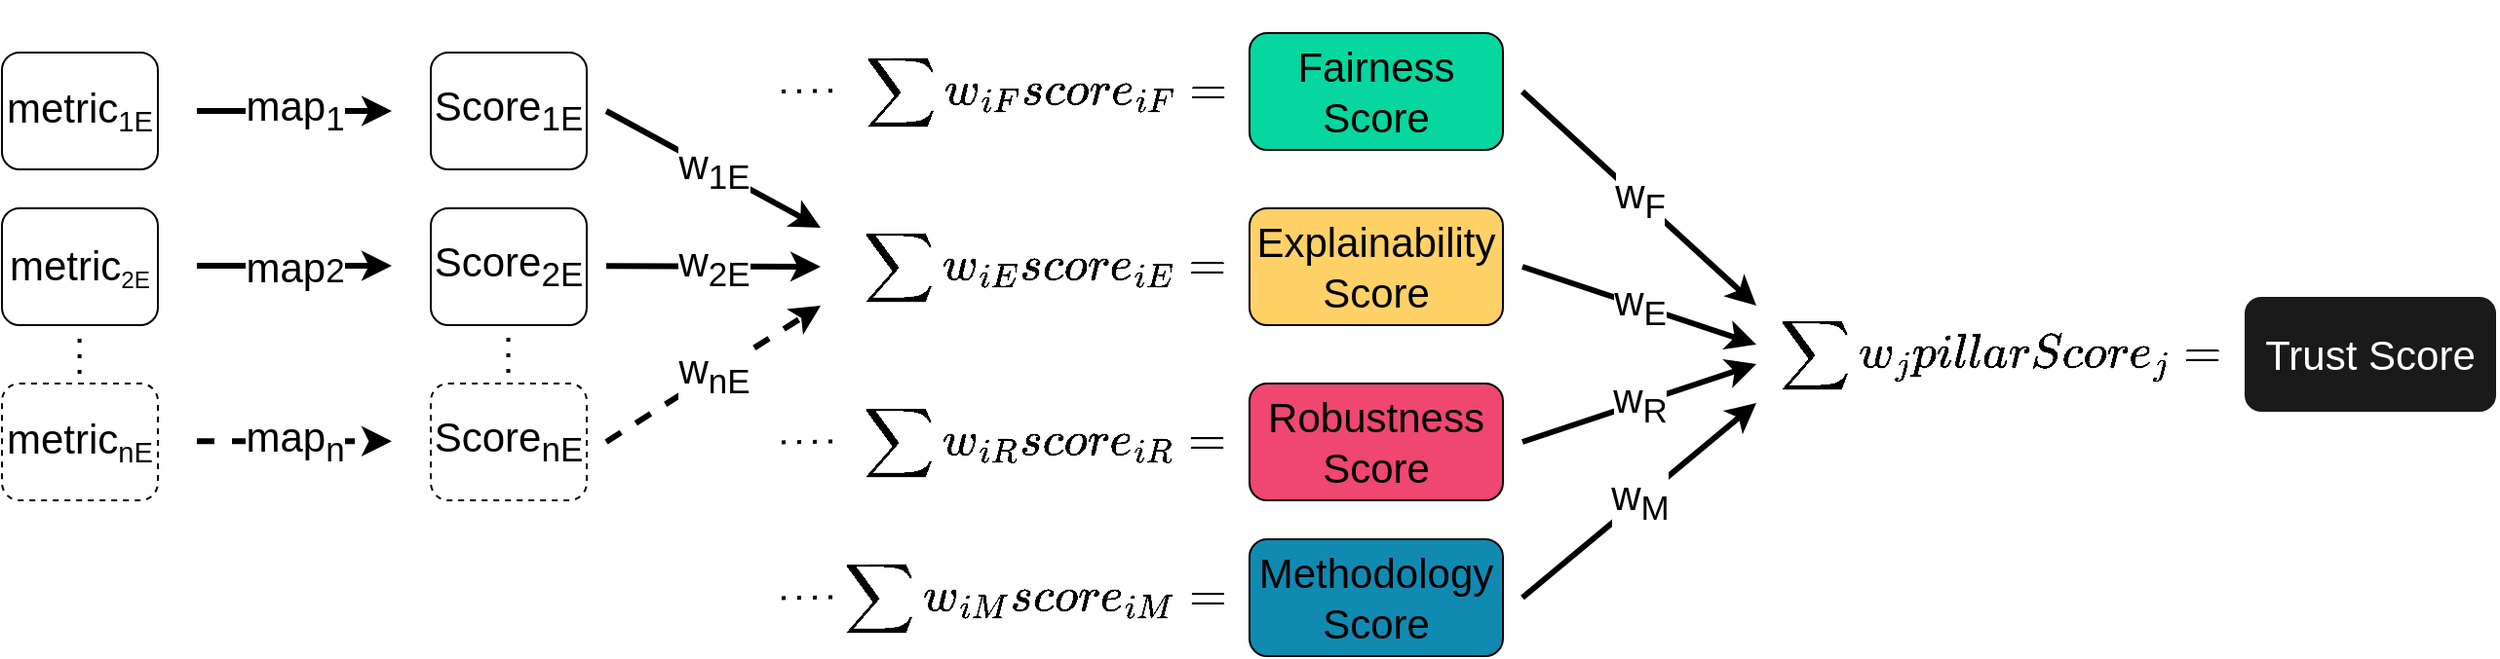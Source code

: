<mxfile version="15.7.0" type="github">
  <diagram id="90_oPOw2xlY_rsWEG6VP" name="Page-1">
    <mxGraphModel dx="1422" dy="793" grid="1" gridSize="10" guides="1" tooltips="1" connect="1" arrows="1" fold="1" page="1" pageScale="1" pageWidth="1600" pageHeight="1200" math="1" shadow="0">
      <root>
        <mxCell id="0" />
        <mxCell id="1" parent="0" />
        <mxCell id="xaC7bcNHMwfUWVUWs_N--5" value="metric&lt;span style=&quot;font-size: 17.5px&quot;&gt;&lt;sub&gt;1E&lt;/sub&gt;&lt;/span&gt;" style="rounded=1;whiteSpace=wrap;html=1;fontSize=21;" parent="1" vertex="1">
          <mxGeometry x="20" y="430" width="80" height="60" as="geometry" />
        </mxCell>
        <mxCell id="xaC7bcNHMwfUWVUWs_N--7" value="" style="endArrow=classic;html=1;rounded=0;fontSize=21;strokeWidth=3;" parent="1" edge="1">
          <mxGeometry relative="1" as="geometry">
            <mxPoint x="120" y="460" as="sourcePoint" />
            <mxPoint x="220" y="460" as="targetPoint" />
            <Array as="points">
              <mxPoint x="170" y="460" />
            </Array>
          </mxGeometry>
        </mxCell>
        <mxCell id="xaC7bcNHMwfUWVUWs_N--8" value="map&lt;sub&gt;1&lt;/sub&gt;" style="edgeLabel;resizable=0;html=1;align=center;verticalAlign=middle;fontSize=21;" parent="xaC7bcNHMwfUWVUWs_N--7" connectable="0" vertex="1">
          <mxGeometry relative="1" as="geometry" />
        </mxCell>
        <mxCell id="xaC7bcNHMwfUWVUWs_N--10" value="" style="endArrow=classic;html=1;rounded=0;fontSize=21;strokeWidth=3;strokeColor=none;" parent="1" edge="1">
          <mxGeometry width="50" height="50" relative="1" as="geometry">
            <mxPoint x="390" y="460" as="sourcePoint" />
            <mxPoint x="440" y="410" as="targetPoint" />
          </mxGeometry>
        </mxCell>
        <mxCell id="xaC7bcNHMwfUWVUWs_N--11" value="" style="endArrow=classic;html=1;rounded=0;fontSize=21;strokeWidth=3;jumpStyle=sharp;strokeColor=none;" parent="1" edge="1">
          <mxGeometry width="50" height="50" relative="1" as="geometry">
            <mxPoint x="390" y="460" as="sourcePoint" />
            <mxPoint x="440" y="410" as="targetPoint" />
          </mxGeometry>
        </mxCell>
        <mxCell id="xaC7bcNHMwfUWVUWs_N--14" value="metric&lt;span style=&quot;font-size: 17.5px&quot;&gt;&lt;sub&gt;nE&lt;/sub&gt;&lt;/span&gt;" style="rounded=1;whiteSpace=wrap;html=1;fontSize=21;dashed=1;" parent="1" vertex="1">
          <mxGeometry x="20" y="600" width="80" height="60" as="geometry" />
        </mxCell>
        <mxCell id="xaC7bcNHMwfUWVUWs_N--15" value="metric&lt;span style=&quot;font-size: 14.583px&quot;&gt;&lt;sub&gt;2E&lt;/sub&gt;&lt;/span&gt;" style="rounded=1;whiteSpace=wrap;html=1;fontSize=21;" parent="1" vertex="1">
          <mxGeometry x="20" y="510" width="80" height="60" as="geometry" />
        </mxCell>
        <mxCell id="xaC7bcNHMwfUWVUWs_N--16" value="" style="endArrow=classic;html=1;rounded=0;fontSize=21;strokeWidth=3;" parent="1" edge="1">
          <mxGeometry relative="1" as="geometry">
            <mxPoint x="120" y="539.5" as="sourcePoint" />
            <mxPoint x="220" y="539.5" as="targetPoint" />
            <Array as="points">
              <mxPoint x="170" y="539.5" />
            </Array>
          </mxGeometry>
        </mxCell>
        <mxCell id="xaC7bcNHMwfUWVUWs_N--17" value="map&lt;span style=&quot;font-size: 17.5px&quot;&gt;2&lt;/span&gt;" style="edgeLabel;resizable=0;html=1;align=center;verticalAlign=middle;fontSize=21;" parent="xaC7bcNHMwfUWVUWs_N--16" connectable="0" vertex="1">
          <mxGeometry relative="1" as="geometry" />
        </mxCell>
        <mxCell id="xaC7bcNHMwfUWVUWs_N--18" value="" style="endArrow=classic;html=1;rounded=0;dashed=1;fontSize=21;strokeWidth=3;jumpStyle=sharp;" parent="1" edge="1">
          <mxGeometry relative="1" as="geometry">
            <mxPoint x="120" y="629.66" as="sourcePoint" />
            <mxPoint x="220" y="629.66" as="targetPoint" />
          </mxGeometry>
        </mxCell>
        <mxCell id="xaC7bcNHMwfUWVUWs_N--19" value="map&lt;sub&gt;n&lt;/sub&gt;" style="edgeLabel;resizable=0;html=1;align=center;verticalAlign=middle;dashed=1;fontSize=21;" parent="xaC7bcNHMwfUWVUWs_N--18" connectable="0" vertex="1">
          <mxGeometry relative="1" as="geometry" />
        </mxCell>
        <mxCell id="xaC7bcNHMwfUWVUWs_N--20" value="Score&lt;sub&gt;1E&lt;/sub&gt;" style="rounded=1;whiteSpace=wrap;html=1;fontSize=21;" parent="1" vertex="1">
          <mxGeometry x="240" y="430" width="80" height="60" as="geometry" />
        </mxCell>
        <mxCell id="xaC7bcNHMwfUWVUWs_N--21" value="Score&lt;sub&gt;2E&lt;/sub&gt;" style="rounded=1;whiteSpace=wrap;html=1;fontSize=21;" parent="1" vertex="1">
          <mxGeometry x="240" y="510" width="80" height="60" as="geometry" />
        </mxCell>
        <mxCell id="xaC7bcNHMwfUWVUWs_N--22" value="Score&lt;sub&gt;nE&lt;/sub&gt;" style="rounded=1;whiteSpace=wrap;html=1;fontSize=21;dashed=1;" parent="1" vertex="1">
          <mxGeometry x="240" y="600" width="80" height="60" as="geometry" />
        </mxCell>
        <mxCell id="xaC7bcNHMwfUWVUWs_N--25" value="" style="endArrow=none;dashed=1;html=1;dashPattern=1 3;strokeWidth=2;rounded=0;fontSize=21;jumpStyle=sharp;" parent="1" edge="1">
          <mxGeometry width="50" height="50" relative="1" as="geometry">
            <mxPoint x="59.8" y="595" as="sourcePoint" />
            <mxPoint x="59.8" y="575" as="targetPoint" />
            <Array as="points" />
          </mxGeometry>
        </mxCell>
        <mxCell id="xaC7bcNHMwfUWVUWs_N--26" value="" style="endArrow=none;dashed=1;html=1;dashPattern=1 3;strokeWidth=2;rounded=0;fontSize=21;jumpStyle=sharp;" parent="1" edge="1">
          <mxGeometry width="50" height="50" relative="1" as="geometry">
            <mxPoint x="279.76" y="594.5" as="sourcePoint" />
            <mxPoint x="279.76" y="574.5" as="targetPoint" />
            <Array as="points" />
          </mxGeometry>
        </mxCell>
        <mxCell id="xaC7bcNHMwfUWVUWs_N--28" value="Methodology Score" style="rounded=1;whiteSpace=wrap;html=1;fontSize=21;fillColor=#118ab2;" parent="1" vertex="1">
          <mxGeometry x="660" y="680" width="130" height="60" as="geometry" />
        </mxCell>
        <mxCell id="xaC7bcNHMwfUWVUWs_N--29" value="" style="endArrow=classic;html=1;rounded=0;fontSize=21;strokeWidth=3;jumpStyle=sharp;" parent="1" edge="1">
          <mxGeometry relative="1" as="geometry">
            <mxPoint x="330" y="460" as="sourcePoint" />
            <mxPoint x="440" y="520" as="targetPoint" />
          </mxGeometry>
        </mxCell>
        <mxCell id="xaC7bcNHMwfUWVUWs_N--30" value="w&lt;sub&gt;1E&lt;/sub&gt;" style="edgeLabel;resizable=0;html=1;align=center;verticalAlign=middle;fontSize=21;" parent="xaC7bcNHMwfUWVUWs_N--29" connectable="0" vertex="1">
          <mxGeometry relative="1" as="geometry" />
        </mxCell>
        <mxCell id="xaC7bcNHMwfUWVUWs_N--31" value="" style="endArrow=classic;html=1;rounded=0;fontSize=21;strokeWidth=3;jumpStyle=sharp;dashed=1;" parent="1" edge="1">
          <mxGeometry relative="1" as="geometry">
            <mxPoint x="330" y="630.0" as="sourcePoint" />
            <mxPoint x="440" y="560" as="targetPoint" />
          </mxGeometry>
        </mxCell>
        <mxCell id="xaC7bcNHMwfUWVUWs_N--32" value="w&lt;sub&gt;nE&lt;/sub&gt;" style="edgeLabel;resizable=0;html=1;align=center;verticalAlign=middle;fontSize=21;" parent="xaC7bcNHMwfUWVUWs_N--31" connectable="0" vertex="1">
          <mxGeometry relative="1" as="geometry" />
        </mxCell>
        <mxCell id="xaC7bcNHMwfUWVUWs_N--33" value="" style="endArrow=classic;html=1;rounded=0;fontSize=21;strokeWidth=3;jumpStyle=sharp;" parent="1" edge="1">
          <mxGeometry relative="1" as="geometry">
            <mxPoint x="330" y="539.58" as="sourcePoint" />
            <mxPoint x="440" y="540" as="targetPoint" />
          </mxGeometry>
        </mxCell>
        <mxCell id="xaC7bcNHMwfUWVUWs_N--34" value="w&lt;sub&gt;2E&lt;/sub&gt;" style="edgeLabel;resizable=0;html=1;align=center;verticalAlign=middle;fontSize=21;" parent="xaC7bcNHMwfUWVUWs_N--33" connectable="0" vertex="1">
          <mxGeometry relative="1" as="geometry" />
        </mxCell>
        <mxCell id="W47dHUH5jjLwDsyXZmlx-1" value="Fairness Score" style="rounded=1;whiteSpace=wrap;html=1;fontSize=21;fillColor=#06d6a0;" vertex="1" parent="1">
          <mxGeometry x="660" y="420" width="130" height="60" as="geometry" />
        </mxCell>
        <mxCell id="W47dHUH5jjLwDsyXZmlx-2" value="Explainability Score" style="rounded=1;whiteSpace=wrap;html=1;fontSize=21;fillColor=#ffd166;" vertex="1" parent="1">
          <mxGeometry x="660" y="510" width="130" height="60" as="geometry" />
        </mxCell>
        <mxCell id="W47dHUH5jjLwDsyXZmlx-3" value="Robustness Score" style="rounded=1;whiteSpace=wrap;html=1;fontSize=21;fillColor=#ef476f;" vertex="1" parent="1">
          <mxGeometry x="660" y="600" width="130" height="60" as="geometry" />
        </mxCell>
        <mxCell id="W47dHUH5jjLwDsyXZmlx-25" value="$$\sum{w_{iE}score_{iE}=}$$" style="text;html=1;resizable=0;autosize=1;align=center;verticalAlign=middle;points=[];fillColor=none;strokeColor=none;rounded=0;fontSize=21;fontColor=#000000;" vertex="1" parent="1">
          <mxGeometry x="410" y="525" width="290" height="30" as="geometry" />
        </mxCell>
        <mxCell id="W47dHUH5jjLwDsyXZmlx-28" value="$$\sum{w_{iF}score_{iF}=}$$" style="text;html=1;resizable=0;autosize=1;align=center;verticalAlign=middle;points=[];fillColor=none;strokeColor=none;rounded=0;fontSize=21;fontColor=#000000;" vertex="1" parent="1">
          <mxGeometry x="410" y="435" width="290" height="30" as="geometry" />
        </mxCell>
        <mxCell id="W47dHUH5jjLwDsyXZmlx-29" value="$$\sum{w_{iR}score_{iR} =}$$" style="text;html=1;resizable=0;autosize=1;align=center;verticalAlign=middle;points=[];fillColor=none;strokeColor=none;rounded=0;fontSize=21;fontColor=#000000;" vertex="1" parent="1">
          <mxGeometry x="405" y="615" width="300" height="30" as="geometry" />
        </mxCell>
        <mxCell id="W47dHUH5jjLwDsyXZmlx-30" value="$$\sum{w_{iM}score_{iM}=}$$" style="text;html=1;resizable=0;autosize=1;align=center;verticalAlign=middle;points=[];fillColor=none;strokeColor=none;rounded=0;fontSize=21;fontColor=#000000;" vertex="1" parent="1">
          <mxGeometry x="400" y="695" width="300" height="30" as="geometry" />
        </mxCell>
        <mxCell id="W47dHUH5jjLwDsyXZmlx-33" value="" style="endArrow=none;dashed=1;html=1;dashPattern=1 3;strokeWidth=2;rounded=0;fontSize=21;fontColor=#000000;jumpStyle=sharp;" edge="1" parent="1">
          <mxGeometry width="50" height="50" relative="1" as="geometry">
            <mxPoint x="420" y="450" as="sourcePoint" />
            <mxPoint x="450" y="449.5" as="targetPoint" />
          </mxGeometry>
        </mxCell>
        <mxCell id="W47dHUH5jjLwDsyXZmlx-34" value="" style="endArrow=none;dashed=1;html=1;dashPattern=1 3;strokeWidth=2;rounded=0;fontSize=21;fontColor=#000000;jumpStyle=sharp;" edge="1" parent="1">
          <mxGeometry width="50" height="50" relative="1" as="geometry">
            <mxPoint x="420" y="630.21" as="sourcePoint" />
            <mxPoint x="450" y="629.71" as="targetPoint" />
          </mxGeometry>
        </mxCell>
        <mxCell id="W47dHUH5jjLwDsyXZmlx-35" value="" style="endArrow=none;dashed=1;html=1;dashPattern=1 3;strokeWidth=2;rounded=0;fontSize=21;fontColor=#000000;jumpStyle=sharp;" edge="1" parent="1">
          <mxGeometry width="50" height="50" relative="1" as="geometry">
            <mxPoint x="420" y="710.21" as="sourcePoint" />
            <mxPoint x="450" y="709.71" as="targetPoint" />
          </mxGeometry>
        </mxCell>
        <mxCell id="W47dHUH5jjLwDsyXZmlx-36" value="" style="endArrow=classic;html=1;rounded=0;fontSize=21;strokeWidth=3;jumpStyle=sharp;" edge="1" parent="1">
          <mxGeometry relative="1" as="geometry">
            <mxPoint x="800" y="450" as="sourcePoint" />
            <mxPoint x="920" y="560" as="targetPoint" />
          </mxGeometry>
        </mxCell>
        <mxCell id="W47dHUH5jjLwDsyXZmlx-37" value="w&lt;sub&gt;F&lt;/sub&gt;" style="edgeLabel;resizable=0;html=1;align=center;verticalAlign=middle;fontSize=21;" connectable="0" vertex="1" parent="W47dHUH5jjLwDsyXZmlx-36">
          <mxGeometry relative="1" as="geometry" />
        </mxCell>
        <mxCell id="W47dHUH5jjLwDsyXZmlx-38" value="w" style="endArrow=classic;html=1;rounded=0;fontSize=21;strokeWidth=3;jumpStyle=sharp;" edge="1" parent="1">
          <mxGeometry relative="1" as="geometry">
            <mxPoint x="800.0" y="540" as="sourcePoint" />
            <mxPoint x="920" y="580" as="targetPoint" />
          </mxGeometry>
        </mxCell>
        <mxCell id="W47dHUH5jjLwDsyXZmlx-39" value="w&lt;sub&gt;E&lt;/sub&gt;" style="edgeLabel;resizable=0;html=1;align=center;verticalAlign=middle;fontSize=21;" connectable="0" vertex="1" parent="W47dHUH5jjLwDsyXZmlx-38">
          <mxGeometry relative="1" as="geometry" />
        </mxCell>
        <mxCell id="W47dHUH5jjLwDsyXZmlx-40" value="" style="endArrow=classic;html=1;rounded=0;fontSize=21;strokeWidth=3;jumpStyle=sharp;" edge="1" parent="1">
          <mxGeometry relative="1" as="geometry">
            <mxPoint x="800.0" y="630" as="sourcePoint" />
            <mxPoint x="920" y="590" as="targetPoint" />
          </mxGeometry>
        </mxCell>
        <mxCell id="W47dHUH5jjLwDsyXZmlx-41" value="w&lt;sub&gt;R&lt;/sub&gt;" style="edgeLabel;resizable=0;html=1;align=center;verticalAlign=middle;fontSize=21;" connectable="0" vertex="1" parent="W47dHUH5jjLwDsyXZmlx-40">
          <mxGeometry relative="1" as="geometry" />
        </mxCell>
        <mxCell id="W47dHUH5jjLwDsyXZmlx-42" value="" style="endArrow=classic;html=1;rounded=0;fontSize=21;strokeWidth=3;jumpStyle=sharp;" edge="1" parent="1">
          <mxGeometry relative="1" as="geometry">
            <mxPoint x="800.0" y="710" as="sourcePoint" />
            <mxPoint x="920" y="610" as="targetPoint" />
          </mxGeometry>
        </mxCell>
        <mxCell id="W47dHUH5jjLwDsyXZmlx-43" value="w&lt;sub&gt;M&lt;/sub&gt;" style="edgeLabel;resizable=0;html=1;align=center;verticalAlign=middle;fontSize=21;" connectable="0" vertex="1" parent="W47dHUH5jjLwDsyXZmlx-42">
          <mxGeometry relative="1" as="geometry" />
        </mxCell>
        <mxCell id="W47dHUH5jjLwDsyXZmlx-44" value="&lt;font color=&quot;#ffffff&quot;&gt;Trust Score&lt;/font&gt;" style="rounded=1;whiteSpace=wrap;html=1;fontSize=21;fillColor=#1a1a1a;strokeColor=#FFFFFF;" vertex="1" parent="1">
          <mxGeometry x="1170" y="555" width="130" height="60" as="geometry" />
        </mxCell>
        <mxCell id="W47dHUH5jjLwDsyXZmlx-46" value="$$\sum{w_{j}pillarScore_{j}=}$$" style="text;html=1;resizable=0;autosize=1;align=center;verticalAlign=middle;points=[];fillColor=none;strokeColor=none;rounded=0;fontSize=21;fontColor=#000000;" vertex="1" parent="1">
          <mxGeometry x="890" y="570" width="310" height="30" as="geometry" />
        </mxCell>
      </root>
    </mxGraphModel>
  </diagram>
</mxfile>
